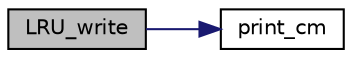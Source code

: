 digraph "LRU_write"
{
  edge [fontname="Helvetica",fontsize="10",labelfontname="Helvetica",labelfontsize="10"];
  node [fontname="Helvetica",fontsize="10",shape=record];
  rankdir="LR";
  Node1 [label="LRU_write",height=0.2,width=0.4,color="black", fillcolor="grey75", style="filled", fontcolor="black"];
  Node1 -> Node2 [color="midnightblue",fontsize="10",style="solid"];
  Node2 [label="print_cm",height=0.2,width=0.4,color="black", fillcolor="white", style="filled",URL="$lru_8h.html#a8cc95bde93b57fde8f83927b3fd8cca4"];
}
